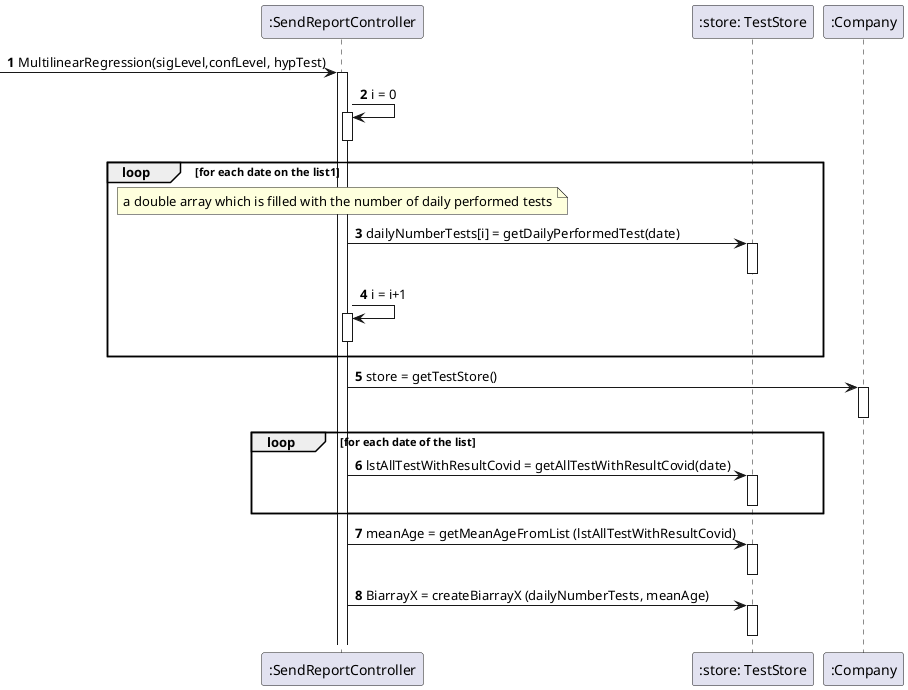 @startuml
'https://plantuml.com/sequence-diagram

autonumber

 -> ":SendReportController" : MultilinearRegression(sigLevel,confLevel, hypTest)
activate ":SendReportController"


":SendReportController" -> ":SendReportController" : i = 0
activate ":SendReportController"
deactivate ":SendReportController"

loop for each date on the list1
note over ":SendReportController" : a double array which is filled with the number of daily performed tests
":SendReportController" -> ":store: TestStore" : dailyNumberTests[i] = getDailyPerformedTest(date)
activate ":store: TestStore"
deactivate ":store: TestStore"


":SendReportController" -> ":SendReportController" ++: i = i+1
deactivate ":SendReportController"
end


":SendReportController" -> ":Company" : store = getTestStore()
activate ":Company"
deactivate

loop for each date of the list
":SendReportController" -> ":store: TestStore" : lstAllTestWithResultCovid = getAllTestWithResultCovid(date)
activate ":store: TestStore"
deactivate ":store: TestStore"
end



":SendReportController" -> ":store: TestStore" : meanAge = getMeanAgeFromList (lstAllTestWithResultCovid)
activate ":store: TestStore"
deactivate ":store: TestStore"

":SendReportController" -> ":store: TestStore" : BiarrayX = createBiarrayX (dailyNumberTests, meanAge)
activate ":store: TestStore"
deactivate ":store: TestStore"
@enduml